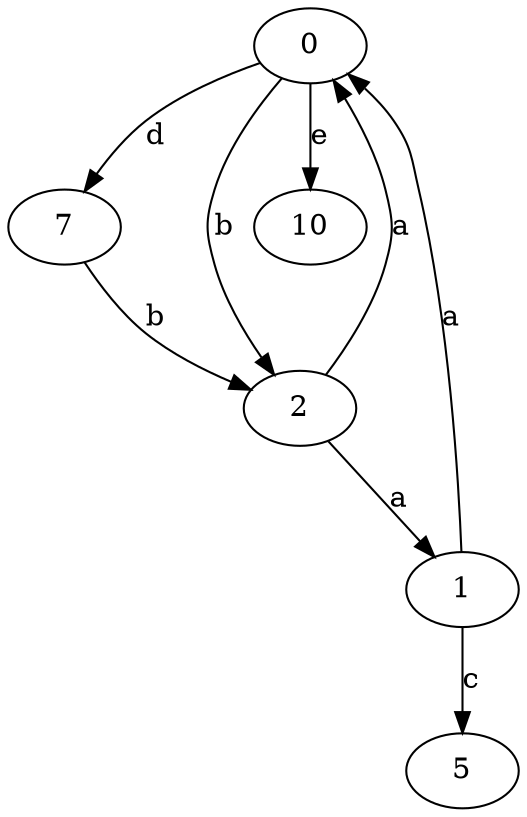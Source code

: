 strict digraph  {
0;
1;
2;
5;
7;
10;
0 -> 2  [label=b];
0 -> 7  [label=d];
0 -> 10  [label=e];
1 -> 0  [label=a];
1 -> 5  [label=c];
2 -> 0  [label=a];
2 -> 1  [label=a];
7 -> 2  [label=b];
}
